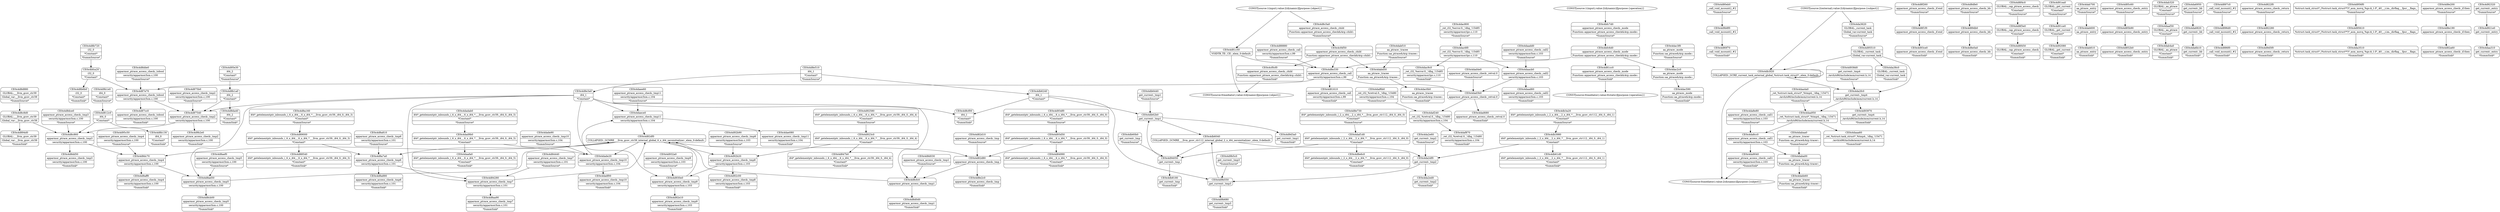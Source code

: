 digraph {
	CE0x4daece0 [shape=record,shape=Mrecord,label="{CE0x4daece0|apparmor_ptrace_access_check:_tmp11|security/apparmor/lsm.c,104}"]
	CE0x4dad3b0 [shape=record,shape=Mrecord,label="{CE0x4dad3b0|apparmor_ptrace_access_check:_retval.0}"]
	CE0x4d8dc70 [shape=record,shape=Mrecord,label="{CE0x4d8dc70|apparmor_ptrace_access_check:_tmp4|security/apparmor/lsm.c,100}"]
	CE0x4dac3f0 [shape=record,shape=Mrecord,label="{CE0x4dac3f0|aa_ptrace:_mode|Function::aa_ptrace&Arg::mode::|*SummSource*}"]
	CE0x4d9b8f0 [shape=record,shape=Mrecord,label="{CE0x4d9b8f0|_call_void_mcount()_#2}"]
	CE0x4da8e80 [shape=record,shape=Mrecord,label="{CE0x4da8e80|apparmor_ptrace_access_check:_call1|security/apparmor/lsm.c,103|*SummSource*}"]
	CE0x4d8f260 [shape=record,shape=Mrecord,label="{CE0x4d8f260|apparmor_ptrace_access_check:_if.end|*SummSource*}"]
	CE0x4d92e10 [shape=record,shape=Mrecord,label="{CE0x4d92e10|apparmor_ptrace_access_check:_tmp9|security/apparmor/lsm.c,103|*SummSink*}"]
	CE0x4d88540 [shape=record,shape=Mrecord,label="{CE0x4d88540|i64*_getelementptr_inbounds_(_6_x_i64_,_6_x_i64_*___llvm_gcov_ctr39,_i64_0,_i64_3)|*Constant*|*SummSink*}"]
	CE0x4d8e0a0 [shape=record,shape=Mrecord,label="{CE0x4d8e0a0|apparmor_ptrace_access_check:_bb|*SummSink*}"]
	CE0x4daf6b0 [shape=record,shape=Mrecord,label="{CE0x4daf6b0|_ret_i32_%retval.0,_!dbg_!15480|security/apparmor/lsm.c,104|*SummSource*}"]
	CE0x4d9b5c0 [shape=record,shape=Mrecord,label="{CE0x4d9b5c0|get_current:_tmp3|*SummSource*}"]
	CE0x4d87e70 [shape=record,shape=Mrecord,label="{CE0x4d87e70|apparmor_ptrace_access_check:_tobool|security/apparmor/lsm.c,100}"]
	CE0x4db3980 [shape=record,shape=Mrecord,label="{CE0x4db3980|i64*_getelementptr_inbounds_(_2_x_i64_,_2_x_i64_*___llvm_gcov_ctr112,_i64_0,_i64_1)|*Constant*}"]
	CE0x4d93df0 [shape=record,shape=Mrecord,label="{CE0x4d93df0|i64*_getelementptr_inbounds_(_6_x_i64_,_6_x_i64_*___llvm_gcov_ctr39,_i64_0,_i64_0)|*Constant*|*SummSource*}"]
	CE0x4d8e3a0 [shape=record,shape=Mrecord,label="{CE0x4d8e3a0|i64_1|*Constant*}"]
	CE0x4d8c5a0 [shape=record,shape=Mrecord,label="{CE0x4d8c5a0|apparmor_ptrace_access_check:_child|Function::apparmor_ptrace_access_check&Arg::child::|*SummSource*}"]
	CE0x4d87540 [shape=record,shape=Mrecord,label="{CE0x4d87540|apparmor_ptrace_access_check:_tmp2|security/apparmor/lsm.c,100}"]
	CE0x4d8a160 [shape=record,shape=Mrecord,label="{CE0x4d8a160|i64*_getelementptr_inbounds_(_6_x_i64_,_6_x_i64_*___llvm_gcov_ctr39,_i64_0,_i64_3)|*Constant*|*SummSource*}"]
	CE0x4daa950 [shape=record,shape=Mrecord,label="{CE0x4daa950|_ret_%struct.task_struct*_%tmp4,_!dbg_!15471|./arch/x86/include/asm/current.h,14}"]
	CE0x4db62b0 [shape=record,shape=Mrecord,label="{CE0x4db62b0|get_current:_tmp1}"]
	CE0x4da2e60 [shape=record,shape=Mrecord,label="{CE0x4da2e60|get_current:_tmp2|*SummSource*}"]
	CE0x4db8180 [shape=record,shape=Mrecord,label="{CE0x4db8180|get_current:_tmp|*SummSink*}"]
	CE0x4db3f20 [shape=record,shape=Mrecord,label="{CE0x4db3f20|COLLAPSED:_GCRE_current_task_external_global_%struct.task_struct*:_elem_0:default:}"]
	CE0x4d8f450 [shape=record,shape=Mrecord,label="{CE0x4d8f450|GLOBAL:_cap_ptrace_access_check|*Constant*|*SummSink*}"]
	CE0x4d8f1f0 [shape=record,shape=Mrecord,label="{CE0x4d8f1f0|apparmor_ptrace_access_check:_if.end}"]
	CE0x4d91ce0 [shape=record,shape=Mrecord,label="{CE0x4d91ce0|GLOBAL:_get_current|*Constant*}"]
	CE0x4d80eb0 [shape=record,shape=Mrecord,label="{CE0x4d80eb0|_call_void_mcount()_#2|*SummSource*}"]
	CE0x4d8ad50 [shape=record,shape=Mrecord,label="{CE0x4d8ad50|apparmor_ptrace_access_check:_tmp5|security/apparmor/lsm.c,100}"]
	CE0x4d81c50 [shape=record,shape=Mrecord,label="{CE0x4d81c50|VOIDTB_TE:_CE:_elem_0:default:}"]
	CE0x4d894d0 [shape=record,shape=Mrecord,label="{CE0x4d894d0|GLOBAL:___llvm_gcov_ctr39|Global_var:__llvm_gcov_ctr39|*SummSink*}"]
	CE0x4d95e30 [shape=record,shape=Mrecord,label="{CE0x4d95e30|i64_2|*Constant*|*SummSource*}"]
	CE0x4cf0cf0 [shape=record,shape=Mrecord,label="{CE0x4cf0cf0|apparmor_ptrace_access_check:_child|Function::apparmor_ptrace_access_check&Arg::child::|*SummSink*}"]
	CE0x4db6040 [shape=record,shape=Mrecord,label="{CE0x4db6040|COLLAPSED:_GCMRE___llvm_gcov_ctr112_internal_global_2_x_i64_zeroinitializer:_elem_0:default:}"]
	CE0x4dab600 [shape=record,shape=Mrecord,label="{CE0x4dab600|aa_ptrace:_entry}"]
	CE0x4d938d0 [shape=record,shape=Mrecord,label="{CE0x4d938d0|get_current:_tmp4|./arch/x86/include/asm/current.h,14|*SummSource*}"]
	CE0x4d852b0 [shape=record,shape=Mrecord,label="{CE0x4d852b0|apparmor_ptrace_access_check:_entry|*SummSink*}"]
	CE0x4d93ce0 [shape=record,shape=Mrecord,label="{CE0x4d93ce0|apparmor_ptrace_access_check:_if.end|*SummSink*}"]
	CE0x4d9b2e0 [shape=record,shape=Mrecord,label="{CE0x4d9b2e0|apparmor_ptrace_access_check:_tmp2|security/apparmor/lsm.c,100|*SummSink*}"]
	CE0x4da38c0 [shape=record,shape=Mrecord,label="{CE0x4da38c0|GLOBAL:_current_task|Global_var:current_task|*SummSink*}"]
	CE0x4cf4f50 [shape=record,shape=Mrecord,label="{CE0x4cf4f50|apparmor_ptrace_access_check:_child|Function::apparmor_ptrace_access_check&Arg::child::}"]
	CE0x4daacb0 [shape=record,shape=Mrecord,label="{CE0x4daacb0|apparmor_ptrace_access_check:_call2|security/apparmor/lsm.c,103}"]
	CE0x4da2df0 [shape=record,shape=Mrecord,label="{CE0x4da2df0|get_current:_tmp2}"]
	CE0x4d84990 [shape=record,shape=Mrecord,label="{CE0x4d84990|i64*_getelementptr_inbounds_(_6_x_i64_,_6_x_i64_*___llvm_gcov_ctr39,_i64_0,_i64_0)|*Constant*|*SummSink*}"]
	CE0x4d81610 [shape=record,shape=Mrecord,label="{CE0x4d81610|apparmor_ptrace_access_check:_call|security/apparmor/lsm.c,99|*SummSink*}"]
	CE0x4dac590 [shape=record,shape=Mrecord,label="{CE0x4dac590|aa_ptrace:_mode|Function::aa_ptrace&Arg::mode::|*SummSink*}"]
	CE0x4d8d030 [shape=record,shape=Mrecord,label="{CE0x4d8d030|apparmor_ptrace_access_check:_tmp1|*SummSource*}"]
	CE0x4d87cc0 [shape=record,shape=Mrecord,label="{CE0x4d87cc0|apparmor_ptrace_access_check:_tobool|security/apparmor/lsm.c,100|*SummSink*}"]
	CE0x4d8dfe0 [shape=record,shape=Mrecord,label="{CE0x4d8dfe0|apparmor_ptrace_access_check:_bb|*SummSource*}"]
	CE0x4d93d50 [shape=record,shape=Mrecord,label="{CE0x4d93d50|i64*_getelementptr_inbounds_(_6_x_i64_,_6_x_i64_*___llvm_gcov_ctr39,_i64_0,_i64_0)|*Constant*}"]
	CE0x4d92b90 [shape=record,shape=Mrecord,label="{CE0x4d92b90|apparmor_ptrace_access_check:_tmp8|security/apparmor/lsm.c,103|*SummSource*}"]
	CE0x4d875b0 [shape=record,shape=Mrecord,label="{CE0x4d875b0|apparmor_ptrace_access_check:_tmp2|security/apparmor/lsm.c,100|*SummSource*}"]
	CE0x4da9040 [shape=record,shape=Mrecord,label="{CE0x4da9040|apparmor_ptrace_access_check:_call1|security/apparmor/lsm.c,103|*SummSink*}"]
	"CONST[source:0(mediator),value:2(dynamic)][purpose:{subject}]"
	CE0x4d923c0 [shape=record,shape=Mrecord,label="{CE0x4d923c0|i64*_getelementptr_inbounds_(_6_x_i64_,_6_x_i64_*___llvm_gcov_ctr39,_i64_0,_i64_4)|*Constant*}"]
	CE0x4dab700 [shape=record,shape=Mrecord,label="{CE0x4dab700|aa_ptrace:_entry|*SummSource*}"]
	CE0x4d8cb00 [shape=record,shape=Mrecord,label="{CE0x4d8cb00|apparmor_ptrace_access_check:_tmp5|security/apparmor/lsm.c,100|*SummSink*}"]
	CE0x4d8aa90 [shape=record,shape=Mrecord,label="{CE0x4d8aa90|apparmor_ptrace_access_check:_tmp7|security/apparmor/lsm.c,101|*SummSink*}"]
	CE0x4daaf30 [shape=record,shape=Mrecord,label="{CE0x4daaf30|GLOBAL:_aa_ptrace|*Constant*}"]
	CE0x4d8b720 [shape=record,shape=Mrecord,label="{CE0x4d8b720|i32_0|*Constant*|*SummSource*}"]
	CE0x4db3a20 [shape=record,shape=Mrecord,label="{CE0x4db3a20|i64*_getelementptr_inbounds_(_2_x_i64_,_2_x_i64_*___llvm_gcov_ctr112,_i64_0,_i64_1)|*Constant*|*SummSource*}"]
	CE0x4da3620 [shape=record,shape=Mrecord,label="{CE0x4da3620|GLOBAL:_current_task|Global_var:current_task|*SummSource*}"]
	CE0x4da2fc0 [shape=record,shape=Mrecord,label="{CE0x4da2fc0|get_current:_tmp4|./arch/x86/include/asm/current.h,14}"]
	CE0x4daaa60 [shape=record,shape=Mrecord,label="{CE0x4daaa60|_ret_%struct.task_struct*_%tmp4,_!dbg_!15471|./arch/x86/include/asm/current.h,14|*SummSink*}"]
	CE0x4bfc7d0 [shape=record,shape=Mrecord,label="{CE0x4bfc7d0|apparmor_ptrace_access_check:_mode|Function::apparmor_ptrace_access_check&Arg::mode::|*SummSource*}"]
	CE0x4d8a880 [shape=record,shape=Mrecord,label="{CE0x4d8a880|apparmor_ptrace_access_check:_tmp6|security/apparmor/lsm.c,101|*SummSink*}"]
	CE0x4d92080 [shape=record,shape=Mrecord,label="{CE0x4d92080|GLOBAL:_get_current|*Constant*|*SummSink*}"]
	CE0x4d847b0 [shape=record,shape=Mrecord,label="{CE0x4d847b0|i64*_getelementptr_inbounds_(_6_x_i64_,_6_x_i64_*___llvm_gcov_ctr39,_i64_0,_i64_4)|*Constant*|*SummSink*}"]
	CE0x4da6950 [shape=record,shape=Mrecord,label="{CE0x4da6950|get_current:_bb|*SummSource*}"]
	CE0x4d9b550 [shape=record,shape=Mrecord,label="{CE0x4d9b550|get_current:_tmp3}"]
	CE0x4dad4e0 [shape=record,shape=Mrecord,label="{CE0x4dad4e0|apparmor_ptrace_access_check:_retval.0|*SummSource*}"]
	"CONST[source:1(input),value:2(dynamic)][purpose:{object}]"
	CE0x4db60b0 [shape=record,shape=Mrecord,label="{CE0x4db60b0|get_current:_tmp|*SummSource*}"]
	CE0x4d9b1e0 [shape=record,shape=Mrecord,label="{CE0x4d9b1e0|i64_0|*Constant*|*SummSource*}"]
	CE0x4d8c860 [shape=record,shape=Mrecord,label="{CE0x4d8c860|apparmor_ptrace_access_check:_tmp3|security/apparmor/lsm.c,100}"]
	CE0x4bfca20 [shape=record,shape=Mrecord,label="{CE0x4bfca20|i32_0|*Constant*}"]
	CE0x4d89db0 [shape=record,shape=Mrecord,label="{CE0x4d89db0|apparmor_ptrace_access_check:_bb}"]
	CE0x4d85b90 [shape=record,shape=Mrecord,label="{CE0x4d85b90|apparmor_ptrace_access_check:_entry}"]
	CE0x4d84440 [shape=record,shape=Mrecord,label="{CE0x4d84440|apparmor_ptrace_access_check:_tmp7|security/apparmor/lsm.c,101|*SummSource*}"]
	CE0x4dac800 [shape=record,shape=Mrecord,label="{CE0x4dac800|_ret_i32_%error.0,_!dbg_!15485|security/apparmor/ipc.c,110|*SummSource*}"]
	CE0x4d95510 [shape=record,shape=Mrecord,label="{CE0x4d95510|GLOBAL:_current_task|Global_var:current_task}"]
	CE0x4d8c8d0 [shape=record,shape=Mrecord,label="{CE0x4d8c8d0|GLOBAL:___llvm_gcov_ctr39|Global_var:__llvm_gcov_ctr39}"]
	CE0x4d8da40 [shape=record,shape=Mrecord,label="{CE0x4d8da40|i64_2|*Constant*|*SummSink*}"]
	CE0x4d897c0 [shape=record,shape=Mrecord,label="{CE0x4d897c0|_call_void_mcount()_#2|*SummSource*}"]
	CE0x4dabb60 [shape=record,shape=Mrecord,label="{CE0x4dabb60|aa_ptrace:_tracer|Function::aa_ptrace&Arg::tracer::|*SummSink*}"]
	CE0x4bfc6d0 [shape=record,shape=Mrecord,label="{CE0x4bfc6d0|apparmor_ptrace_access_check:_mode|Function::apparmor_ptrace_access_check&Arg::mode::}"]
	CE0x4dadf00 [shape=record,shape=Mrecord,label="{CE0x4dadf00|apparmor_ptrace_access_check:_tmp10|security/apparmor/lsm.c,104|*SummSink*}"]
	CE0x4d822f0 [shape=record,shape=Mrecord,label="{CE0x4d822f0|apparmor_ptrace_access_check:_return|*SummSource*}"]
	CE0x4d91ea0 [shape=record,shape=Mrecord,label="{CE0x4d91ea0|GLOBAL:_get_current|*Constant*|*SummSource*}"]
	CE0x4d8a810 [shape=record,shape=Mrecord,label="{CE0x4d8a810|apparmor_ptrace_access_check:_tmp6|security/apparmor/lsm.c,101|*SummSource*}"]
	CE0x4daa4a0 [shape=record,shape=Mrecord,label="{CE0x4daa4a0|_ret_%struct.task_struct*_%tmp4,_!dbg_!15471|./arch/x86/include/asm/current.h,14|*SummSource*}"]
	CE0x4da3510 [shape=record,shape=Mrecord,label="{CE0x4da3510|%struct.task_struct*_(%struct.task_struct**)*_asm_movq_%gs:$_1:P_,$0_,_r,im,_dirflag_,_fpsr_,_flags_|*SummSink*}"]
	CE0x4d82280 [shape=record,shape=Mrecord,label="{CE0x4d82280|apparmor_ptrace_access_check:_return}"]
	CE0x4d8b6b0 [shape=record,shape=Mrecord,label="{CE0x4d8b6b0|i32_0|*Constant*|*SummSink*}"]
	CE0x4d8e190 [shape=record,shape=Mrecord,label="{CE0x4d8e190|apparmor_ptrace_access_check:_if.then}"]
	CE0x4d8aff0 [shape=record,shape=Mrecord,label="{CE0x4d8aff0|apparmor_ptrace_access_check:_tmp4|security/apparmor/lsm.c,100|*SummSink*}"]
	CE0x4daf240 [shape=record,shape=Mrecord,label="{CE0x4daf240|_ret_i32_%retval.0,_!dbg_!15480|security/apparmor/lsm.c,104}"]
	CE0x4d8e330 [shape=record,shape=Mrecord,label="{CE0x4d8e330|apparmor_ptrace_access_check:_call|security/apparmor/lsm.c,99}"]
	CE0x4d8e200 [shape=record,shape=Mrecord,label="{CE0x4d8e200|apparmor_ptrace_access_check:_if.then|*SummSource*}"]
	CE0x4d8dde0 [shape=record,shape=Mrecord,label="{CE0x4d8dde0|apparmor_ptrace_access_check:_tobool|security/apparmor/lsm.c,100|*SummSource*}"]
	CE0x4d8b130 [shape=record,shape=Mrecord,label="{CE0x4d8b130|i64_0|*Constant*|*SummSink*}"]
	CE0x4d82d80 [shape=record,shape=Mrecord,label="{CE0x4d82d80|apparmor_ptrace_access_check:_tmp}"]
	CE0x4d85c60 [shape=record,shape=Mrecord,label="{CE0x4d85c60|apparmor_ptrace_access_check:_entry|*SummSource*}"]
	CE0x4d82df0 [shape=record,shape=Mrecord,label="{CE0x4d82df0|COLLAPSED:_GCMRE___llvm_gcov_ctr39_internal_global_6_x_i64_zeroinitializer:_elem_0:default:}"]
	CE0x4db61d0 [shape=record,shape=Mrecord,label="{CE0x4db61d0|i64*_getelementptr_inbounds_(_2_x_i64_,_2_x_i64_*___llvm_gcov_ctr112,_i64_0,_i64_1)|*Constant*|*SummSink*}"]
	CE0x4daba00 [shape=record,shape=Mrecord,label="{CE0x4daba00|aa_ptrace:_tracer|Function::aa_ptrace&Arg::tracer::}"]
	CE0x4d932a0 [shape=record,shape=Mrecord,label="{CE0x4d932a0|apparmor_ptrace_access_check:_tmp9|security/apparmor/lsm.c,103|*SummSource*}"]
	CE0x4dade90 [shape=record,shape=Mrecord,label="{CE0x4dade90|apparmor_ptrace_access_check:_tmp10|security/apparmor/lsm.c,104|*SummSource*}"]
	CE0x4dabaa0 [shape=record,shape=Mrecord,label="{CE0x4dabaa0|aa_ptrace:_tracer|Function::aa_ptrace&Arg::tracer::|*SummSource*}"]
	CE0x4d84280 [shape=record,shape=Mrecord,label="{CE0x4d84280|apparmor_ptrace_access_check:_tmp7|security/apparmor/lsm.c,101}"]
	CE0x4d8dd50 [shape=record,shape=Mrecord,label="{CE0x4d8dd50|apparmor_ptrace_access_check:_tmp3|security/apparmor/lsm.c,100|*SummSink*}"]
	CE0x4dae080 [shape=record,shape=Mrecord,label="{CE0x4dae080|apparmor_ptrace_access_check:_tmp11|security/apparmor/lsm.c,104|*SummSink*}"]
	CE0x4dabf10 [shape=record,shape=Mrecord,label="{CE0x4dabf10|aa_ptrace:_tracee|Function::aa_ptrace&Arg::tracee::|*SummSource*}"]
	CE0x4db6240 [shape=record,shape=Mrecord,label="{CE0x4db6240|i64_1|*Constant*}"]
	CE0x4dabd50 [shape=record,shape=Mrecord,label="{CE0x4dabd50|aa_ptrace:_tracee|Function::aa_ptrace&Arg::tracee::}"]
	"CONST[source:1(input),value:2(dynamic)][purpose:{operation}]"
	CE0x4d8aef0 [shape=record,shape=Mrecord,label="{CE0x4d8aef0|apparmor_ptrace_access_check:_tmp5|security/apparmor/lsm.c,100|*SummSource*}"]
	CE0x4daf870 [shape=record,shape=Mrecord,label="{CE0x4daf870|_ret_i32_%retval.0,_!dbg_!15480|security/apparmor/lsm.c,104|*SummSink*}"]
	CE0x4d8e6c0 [shape=record,shape=Mrecord,label="{CE0x4d8e6c0|i64*_getelementptr_inbounds_(_2_x_i64_,_2_x_i64_*___llvm_gcov_ctr112,_i64_0,_i64_0)|*Constant*|*SummSink*}"]
	CE0x4d92320 [shape=record,shape=Mrecord,label="{CE0x4d92320|get_current:_entry|*SummSource*}"]
	CE0x4d94050 [shape=record,shape=Mrecord,label="{CE0x4d94050|get_current:_tmp}"]
	CE0x4d81cc0 [shape=record,shape=Mrecord,label="{CE0x4d81cc0|apparmor_ptrace_access_check:_mode|Function::apparmor_ptrace_access_check&Arg::mode::|*SummSink*}"]
	CE0x4d8d880 [shape=record,shape=Mrecord,label="{CE0x4d8d880|GLOBAL:___llvm_gcov_ctr39|Global_var:__llvm_gcov_ctr39|*SummSource*}"]
	CE0x4d9d5f0 [shape=record,shape=Mrecord,label="{CE0x4d9d5f0|apparmor_ptrace_access_check:_return|*SummSink*}"]
	CE0x4dade20 [shape=record,shape=Mrecord,label="{CE0x4dade20|apparmor_ptrace_access_check:_tmp10|security/apparmor/lsm.c,104}"]
	CE0x4dadab0 [shape=record,shape=Mrecord,label="{CE0x4dadab0|i64*_getelementptr_inbounds_(_6_x_i64_,_6_x_i64_*___llvm_gcov_ctr39,_i64_0,_i64_5)|*Constant*|*SummSource*}"]
	CE0x4d930e0 [shape=record,shape=Mrecord,label="{CE0x4d930e0|apparmor_ptrace_access_check:_tmp9|security/apparmor/lsm.c,103}"]
	CE0x4d812c0 [shape=record,shape=Mrecord,label="{CE0x4d812c0|i64_0|*Constant*}"]
	CE0x4d8e2c0 [shape=record,shape=Mrecord,label="{CE0x4d8e2c0|apparmor_ptrace_access_check:_tmp|*SummSink*}"]
	CE0x4d8f3e0 [shape=record,shape=Mrecord,label="{CE0x4d8f3e0|GLOBAL:_cap_ptrace_access_check|*Constant*}"]
	CE0x4daa310 [shape=record,shape=Mrecord,label="{CE0x4daa310|get_current:_entry|*SummSink*}"]
	CE0x4da2ed0 [shape=record,shape=Mrecord,label="{CE0x4da2ed0|get_current:_tmp2|*SummSink*}"]
	CE0x4daee60 [shape=record,shape=Mrecord,label="{CE0x4daee60|apparmor_ptrace_access_check:_tmp11|security/apparmor/lsm.c,104|*SummSource*}"]
	CE0x4da6b10 [shape=record,shape=Mrecord,label="{CE0x4da6b10|get_current:_bb|*SummSink*}"]
	CE0x4d8cf00 [shape=record,shape=Mrecord,label="{CE0x4d8cf00|i64_1|*Constant*|*SummSink*}"]
	CE0x4d80f70 [shape=record,shape=Mrecord,label="{CE0x4d80f70|_call_void_mcount()_#2|*SummSink*}"]
	CE0x4d8d0d0 [shape=record,shape=Mrecord,label="{CE0x4d8d0d0|apparmor_ptrace_access_check:_tmp1|*SummSink*}"]
	CE0x4d89000 [shape=record,shape=Mrecord,label="{CE0x4d89000|i64*_getelementptr_inbounds_(_6_x_i64_,_6_x_i64_*___llvm_gcov_ctr39,_i64_0,_i64_3)|*Constant*}"]
	CE0x4dab4a0 [shape=record,shape=Mrecord,label="{CE0x4dab4a0|GLOBAL:_aa_ptrace|*Constant*|*SummSink*}"]
	CE0x4d93970 [shape=record,shape=Mrecord,label="{CE0x4d93970|get_current:_tmp4|./arch/x86/include/asm/current.h,14|*SummSink*}"]
	CE0x4d8a7a0 [shape=record,shape=Mrecord,label="{CE0x4d8a7a0|apparmor_ptrace_access_check:_tmp6|security/apparmor/lsm.c,101}"]
	CE0x4da8cc0 [shape=record,shape=Mrecord,label="{CE0x4da8cc0|apparmor_ptrace_access_check:_call1|security/apparmor/lsm.c,103}"]
	CE0x4d896d0 [shape=record,shape=Mrecord,label="{CE0x4d896d0|_call_void_mcount()_#2}"]
	CE0x4d8e510 [shape=record,shape=Mrecord,label="{CE0x4d8e510|i64_1|*Constant*|*SummSource*}"]
	CE0x4d8f4c0 [shape=record,shape=Mrecord,label="{CE0x4d8f4c0|GLOBAL:_cap_ptrace_access_check|*Constant*|*SummSource*}"]
	"CONST[source:2(external),value:2(dynamic)][purpose:{subject}]"
	CE0x4d82a60 [shape=record,shape=Mrecord,label="{CE0x4d82a60|apparmor_ptrace_access_check:_if.then|*SummSink*}"]
	CE0x4dac2c0 [shape=record,shape=Mrecord,label="{CE0x4dac2c0|aa_ptrace:_mode|Function::aa_ptrace&Arg::mode::}"]
	CE0x4daad60 [shape=record,shape=Mrecord,label="{CE0x4daad60|apparmor_ptrace_access_check:_call2|security/apparmor/lsm.c,103|*SummSink*}"]
	CE0x4dad9b0 [shape=record,shape=Mrecord,label="{CE0x4dad9b0|i64*_getelementptr_inbounds_(_6_x_i64_,_6_x_i64_*___llvm_gcov_ctr39,_i64_0,_i64_5)|*Constant*}"]
	CE0x4d886f0 [shape=record,shape=Mrecord,label="{CE0x4d886f0|_call_void_mcount()_#2|*SummSink*}"]
	CE0x4daf1d0 [shape=record,shape=Mrecord,label="{CE0x4daf1d0|i64*_getelementptr_inbounds_(_2_x_i64_,_2_x_i64_*___llvm_gcov_ctr112,_i64_0,_i64_0)|*Constant*}"]
	CE0x4d8dce0 [shape=record,shape=Mrecord,label="{CE0x4d8dce0|apparmor_ptrace_access_check:_tmp3|security/apparmor/lsm.c,100|*SummSource*}"]
	CE0x4dac9c0 [shape=record,shape=Mrecord,label="{CE0x4dac9c0|_ret_i32_%error.0,_!dbg_!15485|security/apparmor/ipc.c,110|*SummSink*}"]
	CE0x4d8e730 [shape=record,shape=Mrecord,label="{CE0x4d8e730|i64*_getelementptr_inbounds_(_2_x_i64_,_2_x_i64_*___llvm_gcov_ctr112,_i64_0,_i64_0)|*Constant*|*SummSource*}"]
	CE0x4d95610 [shape=record,shape=Mrecord,label="{CE0x4d95610|%struct.task_struct*_(%struct.task_struct**)*_asm_movq_%gs:$_1:P_,$0_,_r,im,_dirflag_,_fpsr_,_flags_}"]
	CE0x4d8cfc0 [shape=record,shape=Mrecord,label="{CE0x4d8cfc0|apparmor_ptrace_access_check:_tmp1}"]
	CE0x4d8b1a0 [shape=record,shape=Mrecord,label="{CE0x4d8b1a0|i64_2|*Constant*}"]
	CE0x4d92c00 [shape=record,shape=Mrecord,label="{CE0x4d92c00|apparmor_ptrace_access_check:_tmp8|security/apparmor/lsm.c,103|*SummSink*}"]
	CE0x4dac0b0 [shape=record,shape=Mrecord,label="{CE0x4dac0b0|aa_ptrace:_tracee|Function::aa_ptrace&Arg::tracee::|*SummSink*}"]
	"CONST[source:0(mediator),value:0(static)][purpose:{operation}]"
	CE0x4d956f0 [shape=record,shape=Mrecord,label="{CE0x4d956f0|%struct.task_struct*_(%struct.task_struct**)*_asm_movq_%gs:$_1:P_,$0_,_r,im,_dirflag_,_fpsr_,_flags_|*SummSource*}"]
	CE0x4d95c50 [shape=record,shape=Mrecord,label="{CE0x4d95c50|apparmor_ptrace_access_check:_tmp4|security/apparmor/lsm.c,100|*SummSource*}"]
	CE0x4dab810 [shape=record,shape=Mrecord,label="{CE0x4dab810|aa_ptrace:_entry|*SummSink*}"]
	CE0x4d9d3a0 [shape=record,shape=Mrecord,label="{CE0x4d9d3a0|get_current:_tmp1|*SummSink*}"]
	CE0x4dac6f0 [shape=record,shape=Mrecord,label="{CE0x4dac6f0|_ret_i32_%error.0,_!dbg_!15485|security/apparmor/ipc.c,110}"]
	CE0x4d82d10 [shape=record,shape=Mrecord,label="{CE0x4d82d10|apparmor_ptrace_access_check:_tmp|*SummSource*}"]
	CE0x4d9b680 [shape=record,shape=Mrecord,label="{CE0x4d9b680|get_current:_tmp3|*SummSink*}"]
	CE0x4daadd0 [shape=record,shape=Mrecord,label="{CE0x4daadd0|apparmor_ptrace_access_check:_call2|security/apparmor/lsm.c,103|*SummSource*}"]
	CE0x4daafa0 [shape=record,shape=Mrecord,label="{CE0x4daafa0|i64*_getelementptr_inbounds_(_6_x_i64_,_6_x_i64_*___llvm_gcov_ctr39,_i64_0,_i64_5)|*Constant*|*SummSink*}"]
	CE0x4dab320 [shape=record,shape=Mrecord,label="{CE0x4dab320|GLOBAL:_aa_ptrace|*Constant*|*SummSource*}"]
	CE0x4d88880 [shape=record,shape=Mrecord,label="{CE0x4d88880|apparmor_ptrace_access_check:_call|security/apparmor/lsm.c,99|*SummSource*}"]
	CE0x4d921e0 [shape=record,shape=Mrecord,label="{CE0x4d921e0|get_current:_entry}"]
	CE0x4db6440 [shape=record,shape=Mrecord,label="{CE0x4db6440|get_current:_tmp1|*SummSource*}"]
	CE0x4d92b20 [shape=record,shape=Mrecord,label="{CE0x4d92b20|apparmor_ptrace_access_check:_tmp8|security/apparmor/lsm.c,103}"]
	"CONST[source:0(mediator),value:2(dynamic)][purpose:{object}]"
	CE0x4dad680 [shape=record,shape=Mrecord,label="{CE0x4dad680|apparmor_ptrace_access_check:_retval.0|*SummSink*}"]
	CE0x4da6820 [shape=record,shape=Mrecord,label="{CE0x4da6820|get_current:_bb}"]
	CE0x4d92580 [shape=record,shape=Mrecord,label="{CE0x4d92580|i64*_getelementptr_inbounds_(_6_x_i64_,_6_x_i64_*___llvm_gcov_ctr39,_i64_0,_i64_4)|*Constant*|*SummSource*}"]
	CE0x4bfc7d0 -> CE0x4bfc6d0
	CE0x4d8dc70 -> CE0x4d8ad50
	CE0x4da2df0 -> CE0x4da2ed0
	CE0x4dab320 -> CE0x4daaf30
	CE0x4d82df0 -> CE0x4dade20
	CE0x4d87e70 -> CE0x4d87540
	CE0x4dac6f0 -> CE0x4daacb0
	CE0x4d8c5a0 -> CE0x4cf4f50
	CE0x4daadd0 -> CE0x4daacb0
	CE0x4d85b90 -> CE0x4d852b0
	CE0x4d8e330 -> CE0x4d87e70
	CE0x4d82d10 -> CE0x4d82d80
	CE0x4d92b20 -> CE0x4d930e0
	CE0x4daba00 -> CE0x4dabb60
	CE0x4d9b1e0 -> CE0x4d812c0
	CE0x4d8e510 -> CE0x4db6240
	CE0x4dad3b0 -> CE0x4dad680
	CE0x4d89db0 -> CE0x4d8e0a0
	CE0x4dabf10 -> CE0x4dabd50
	CE0x4db3980 -> CE0x4db61d0
	CE0x4db62b0 -> CE0x4d9d3a0
	CE0x4d89000 -> CE0x4d8a7a0
	CE0x4d8f3e0 -> CE0x4d8f450
	CE0x4daaf30 -> CE0x4dab4a0
	CE0x4d8b1a0 -> CE0x4d87540
	CE0x4db6440 -> CE0x4db62b0
	CE0x4d8d030 -> CE0x4d8cfc0
	CE0x4d8c860 -> CE0x4d8dc70
	CE0x4daece0 -> CE0x4d82df0
	CE0x4db3f20 -> "CONST[source:0(mediator),value:2(dynamic)][purpose:{subject}]"
	CE0x4d8a810 -> CE0x4d8a7a0
	CE0x4d94050 -> CE0x4db62b0
	CE0x4d89000 -> CE0x4d88540
	CE0x4daa950 -> CE0x4daaa60
	CE0x4dab600 -> CE0x4dab810
	CE0x4daee60 -> CE0x4daece0
	CE0x4d921e0 -> CE0x4daa310
	CE0x4d92320 -> CE0x4d921e0
	CE0x4daa950 -> CE0x4da8cc0
	CE0x4d93df0 -> CE0x4d93d50
	CE0x4d8c860 -> CE0x4d8dd50
	CE0x4d8e3a0 -> CE0x4d8cfc0
	CE0x4d956f0 -> CE0x4d95610
	CE0x4d8f4c0 -> CE0x4d8f3e0
	CE0x4dad4e0 -> CE0x4dad3b0
	CE0x4d82df0 -> CE0x4d8a7a0
	"CONST[source:2(external),value:2(dynamic)][purpose:{subject}]" -> CE0x4db3f20
	CE0x4d82df0 -> CE0x4d92b20
	CE0x4db3980 -> CE0x4da2df0
	CE0x4d9b8f0 -> CE0x4d80f70
	CE0x4d82df0 -> CE0x4d82d80
	CE0x4d8e510 -> CE0x4d8e3a0
	CE0x4d923c0 -> CE0x4d92b20
	CE0x4dade20 -> CE0x4daece0
	CE0x4d8a7a0 -> CE0x4d84280
	CE0x4d875b0 -> CE0x4d87540
	CE0x4dad9b0 -> CE0x4daafa0
	CE0x4da3620 -> CE0x4d95510
	"CONST[source:1(input),value:2(dynamic)][purpose:{operation}]" -> CE0x4bfc7d0
	CE0x4d88880 -> CE0x4d8e330
	CE0x4d8d880 -> CE0x4d8c8d0
	CE0x4dab700 -> CE0x4dab600
	CE0x4cf4f50 -> CE0x4dabd50
	CE0x4d8e3a0 -> CE0x4d8cf00
	CE0x4da8cc0 -> CE0x4da9040
	CE0x4da2df0 -> CE0x4d9b550
	CE0x4d896d0 -> CE0x4d886f0
	"CONST[source:1(input),value:2(dynamic)][purpose:{object}]" -> CE0x4d81c50
	CE0x4db6240 -> CE0x4d8cf00
	CE0x4d923c0 -> CE0x4d847b0
	CE0x4d92580 -> CE0x4d923c0
	CE0x4d95510 -> CE0x4da38c0
	CE0x4da9040 -> "CONST[source:0(mediator),value:2(dynamic)][purpose:{subject}]"
	CE0x4dac6f0 -> CE0x4dac9c0
	CE0x4d82df0 -> CE0x4d8dc70
	CE0x4db3f20 -> CE0x4da2fc0
	CE0x4d8aef0 -> CE0x4d8ad50
	CE0x4db62b0 -> CE0x4db6040
	CE0x4bfc6d0 -> CE0x4d81cc0
	CE0x4db6040 -> CE0x4da2df0
	CE0x4dade20 -> CE0x4dadf00
	CE0x4d8f260 -> CE0x4d8f1f0
	CE0x4d8cfc0 -> CE0x4d82df0
	CE0x4da6820 -> CE0x4da6b10
	CE0x4daacb0 -> CE0x4daad60
	CE0x4daf1d0 -> CE0x4d8e6c0
	CE0x4db60b0 -> CE0x4d94050
	CE0x4daacb0 -> CE0x4dad3b0
	CE0x4d812c0 -> CE0x4d8c860
	CE0x4daa4a0 -> CE0x4daa950
	CE0x4d932a0 -> CE0x4d930e0
	CE0x4d92b20 -> CE0x4d92c00
	CE0x4d8f1f0 -> CE0x4d93ce0
	CE0x4daece0 -> CE0x4dae080
	CE0x4d812c0 -> CE0x4d8b130
	CE0x4bfca20 -> CE0x4d8b6b0
	CE0x4d897c0 -> CE0x4d896d0
	CE0x4d8b720 -> CE0x4bfca20
	CE0x4dac3f0 -> CE0x4dac2c0
	CE0x4d9b550 -> CE0x4d9b680
	CE0x4d95510 -> CE0x4da2fc0
	CE0x4d8e3a0 -> CE0x4d84280
	CE0x4dabd50 -> CE0x4dac0b0
	CE0x4cf4f50 -> CE0x4d8e330
	CE0x4d9b550 -> CE0x4db6040
	CE0x4d94050 -> CE0x4db8180
	CE0x4d8c8d0 -> CE0x4d894d0
	CE0x4d91ea0 -> CE0x4d91ce0
	CE0x4d8dc70 -> CE0x4d8aff0
	CE0x4d9b5c0 -> CE0x4d9b550
	"CONST[source:1(input),value:2(dynamic)][purpose:{object}]" -> CE0x4d8c5a0
	CE0x4d8e3a0 -> CE0x4d930e0
	CE0x4d8dde0 -> CE0x4d87e70
	CE0x4da2e60 -> CE0x4da2df0
	CE0x4d82280 -> CE0x4d9d5f0
	CE0x4d8e200 -> CE0x4d8e190
	CE0x4daf1d0 -> CE0x4d94050
	CE0x4dade90 -> CE0x4dade20
	CE0x4d81cc0 -> "CONST[source:0(mediator),value:0(static)][purpose:{operation}]"
	CE0x4d91ce0 -> CE0x4d92080
	CE0x4d87e70 -> CE0x4d87cc0
	CE0x4dad3b0 -> CE0x4daf240
	CE0x4d80eb0 -> CE0x4d9b8f0
	CE0x4d8a7a0 -> CE0x4d8a880
	CE0x4d8b1a0 -> CE0x4d8da40
	CE0x4daf240 -> CE0x4daf870
	CE0x4db6040 -> CE0x4d94050
	CE0x4d8e3a0 -> CE0x4d8ad50
	CE0x4d8cfc0 -> CE0x4d8d0d0
	CE0x4d938d0 -> CE0x4da2fc0
	CE0x4d84280 -> CE0x4d82df0
	CE0x4da2fc0 -> CE0x4d93970
	CE0x4db3f20 -> CE0x4db3f20
	CE0x4d8e330 -> CE0x4dad3b0
	CE0x4d82d80 -> CE0x4d8cfc0
	CE0x4dabaa0 -> CE0x4daba00
	CE0x4d8e3a0 -> CE0x4daece0
	CE0x4dac800 -> CE0x4dac6f0
	CE0x4d930e0 -> CE0x4d82df0
	CE0x4d93d50 -> CE0x4d82d80
	CE0x4d8a160 -> CE0x4d89000
	CE0x4d8dfe0 -> CE0x4d89db0
	CE0x4d8c8d0 -> CE0x4d8c860
	CE0x4da8e80 -> CE0x4da8cc0
	CE0x4da8cc0 -> CE0x4daba00
	CE0x4bfc6d0 -> CE0x4d8e330
	CE0x4d8dce0 -> CE0x4d8c860
	CE0x4da2fc0 -> CE0x4daa950
	CE0x4d81c50 -> "CONST[source:0(mediator),value:2(dynamic)][purpose:{object}]"
	CE0x4d95e30 -> CE0x4d8b1a0
	CE0x4d92b90 -> CE0x4d92b20
	CE0x4cf0cf0 -> "CONST[source:0(mediator),value:2(dynamic)][purpose:{object}]"
	CE0x4d87540 -> CE0x4d9b2e0
	CE0x4d8e190 -> CE0x4d82a60
	CE0x4bfc6d0 -> CE0x4dac2c0
	CE0x4db6240 -> CE0x4d9b550
	CE0x4db3a20 -> CE0x4db3980
	CE0x4d8e730 -> CE0x4daf1d0
	CE0x4d81c50 -> CE0x4d8e330
	CE0x4d82d80 -> CE0x4d8e2c0
	CE0x4cf4f50 -> CE0x4cf0cf0
	CE0x4d84280 -> CE0x4d8aa90
	"CONST[source:2(external),value:2(dynamic)][purpose:{subject}]" -> CE0x4da3620
	CE0x4d8ad50 -> CE0x4d82df0
	CE0x4bfca20 -> CE0x4d87e70
	CE0x4d87540 -> CE0x4d8c860
	CE0x4db6240 -> CE0x4db62b0
	CE0x4d930e0 -> CE0x4d92e10
	CE0x4d8ad50 -> CE0x4d8cb00
	CE0x4d8e3a0 -> CE0x4d87540
	CE0x4d822f0 -> CE0x4d82280
	CE0x4d84440 -> CE0x4d84280
	CE0x4dadab0 -> CE0x4dad9b0
	CE0x4d95610 -> CE0x4da3510
	CE0x4d93d50 -> CE0x4d84990
	CE0x4d95510 -> CE0x4db3f20
	CE0x4d85c60 -> CE0x4d85b90
	CE0x4dac2c0 -> CE0x4dac590
	CE0x4dad9b0 -> CE0x4dade20
	CE0x4daf6b0 -> CE0x4daf240
	CE0x4da6950 -> CE0x4da6820
	CE0x4d8e330 -> CE0x4d81610
	CE0x4d95c50 -> CE0x4d8dc70
}